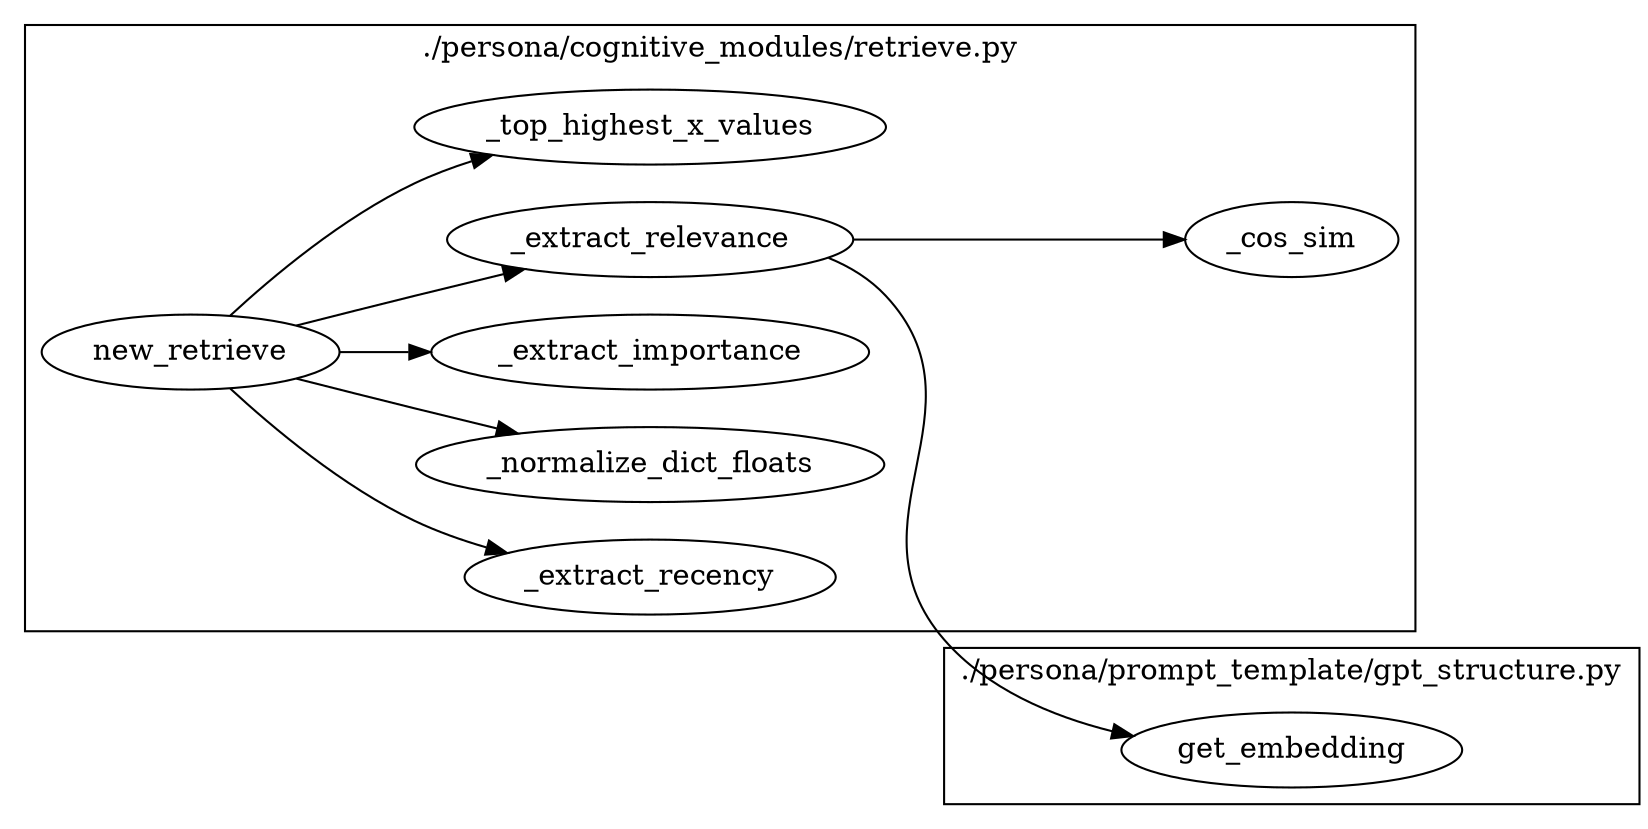 digraph {
	graph [rankdir=LR];
	subgraph "cluster_/Users/wenke/.vscode/extensions/ms-python.vscode-pylance-2024.7.1/dist/typeshed-fallback/stdlib/builtins.pyi" {
		graph [label="/Users/wenke/.vscode/extensions/ms-python.vscode-pylance-2024.7.1/dist/typeshed-fallback/stdlib/builtins.pyi"];
	}
	subgraph "cluster_/Users/wenke/.conda/envs/x/lib/python3.9/site-packages/numpy/core/multiarray.pyi" {
		graph [label="/Users/wenke/.conda/envs/x/lib/python3.9/site-packages/numpy/core/multiarray.pyi"];
	}
	subgraph "cluster_./persona/cognitive_modules/retrieve.py" {
		graph [label="./persona/cognitive_modules/retrieve.py"];
		"./persona/cognitive_modules/retrieve.py#new_retrieve@200:4"	[label=new_retrieve];
		"./persona/cognitive_modules/retrieve.py#_extract_recency@134:4"	[label=_extract_recency];
		"./persona/cognitive_modules/retrieve.py#_normalize_dict_floats@73:4"	[label=_normalize_dict_floats];
		"./persona/cognitive_modules/retrieve.py#_extract_importance@156:4"	[label=_extract_importance];
		"./persona/cognitive_modules/retrieve.py#_extract_relevance@176:4"	[label=_extract_relevance];
		"./persona/cognitive_modules/retrieve.py#_top_highest_x_values@111:4"	[label=_top_highest_x_values];
		"./persona/cognitive_modules/retrieve.py#_cos_sim@52:4"	[label=_cos_sim];
	}
	subgraph "cluster_/Users/wenke/.conda/envs/x/lib/python3.9/site-packages/numpy/linalg/linalg.pyi" {
		graph [label="/Users/wenke/.conda/envs/x/lib/python3.9/site-packages/numpy/linalg/linalg.pyi"];
	}
	subgraph "cluster_./persona/prompt_template/gpt_structure.py" {
		graph [label="./persona/prompt_template/gpt_structure.py"];
		"./persona/prompt_template/gpt_structure.py#get_embedding@294:4"	[label=get_embedding];
	}
	"./persona/cognitive_modules/retrieve.py#new_retrieve@200:4" -> "./persona/cognitive_modules/retrieve.py#_extract_recency@134:4";
	"./persona/cognitive_modules/retrieve.py#new_retrieve@200:4" -> "./persona/cognitive_modules/retrieve.py#_normalize_dict_floats@73:4";
	"./persona/cognitive_modules/retrieve.py#new_retrieve@200:4" -> "./persona/cognitive_modules/retrieve.py#_extract_importance@156:4";
	"./persona/cognitive_modules/retrieve.py#new_retrieve@200:4" -> "./persona/cognitive_modules/retrieve.py#_extract_relevance@176:4";
	"./persona/cognitive_modules/retrieve.py#new_retrieve@200:4" -> "./persona/cognitive_modules/retrieve.py#_top_highest_x_values@111:4";
	"./persona/cognitive_modules/retrieve.py#_extract_relevance@176:4" -> "./persona/prompt_template/gpt_structure.py#get_embedding@294:4";
	"./persona/cognitive_modules/retrieve.py#_extract_relevance@176:4" -> "./persona/cognitive_modules/retrieve.py#_cos_sim@52:4";
}
